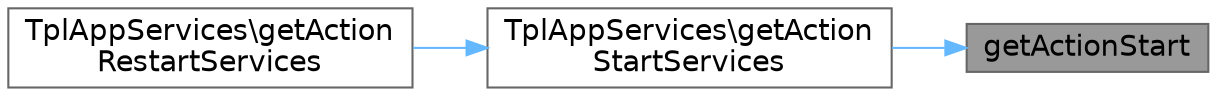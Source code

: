 digraph "getActionStart"
{
 // LATEX_PDF_SIZE
  bgcolor="transparent";
  edge [fontname=Helvetica,fontsize=14,labelfontname=Helvetica,labelfontsize=14];
  node [fontname=Helvetica,fontsize=14,shape=box,height=0.2,width=0.4];
  rankdir="RL";
  Node1 [id="Node000001",label="getActionStart",height=0.2,width=0.4,color="gray40", fillcolor="grey60", style="filled", fontcolor="black",tooltip=" "];
  Node1 -> Node2 [id="edge1_Node000001_Node000002",dir="back",color="steelblue1",style="solid",tooltip=" "];
  Node2 [id="Node000002",label="TplAppServices\\getAction\lStartServices",height=0.2,width=0.4,color="grey40", fillcolor="white", style="filled",URL="$d3/d3e/classTplAppServices.html#a9bd2dd63d01e08ad7013f35b99ab1d29",tooltip=" "];
  Node2 -> Node3 [id="edge2_Node000002_Node000003",dir="back",color="steelblue1",style="solid",tooltip=" "];
  Node3 [id="Node000003",label="TplAppServices\\getAction\lRestartServices",height=0.2,width=0.4,color="grey40", fillcolor="white", style="filled",URL="$d3/d3e/classTplAppServices.html#a7dca45d7e0361a9fcbbe9a96ccd2e196",tooltip=" "];
}
